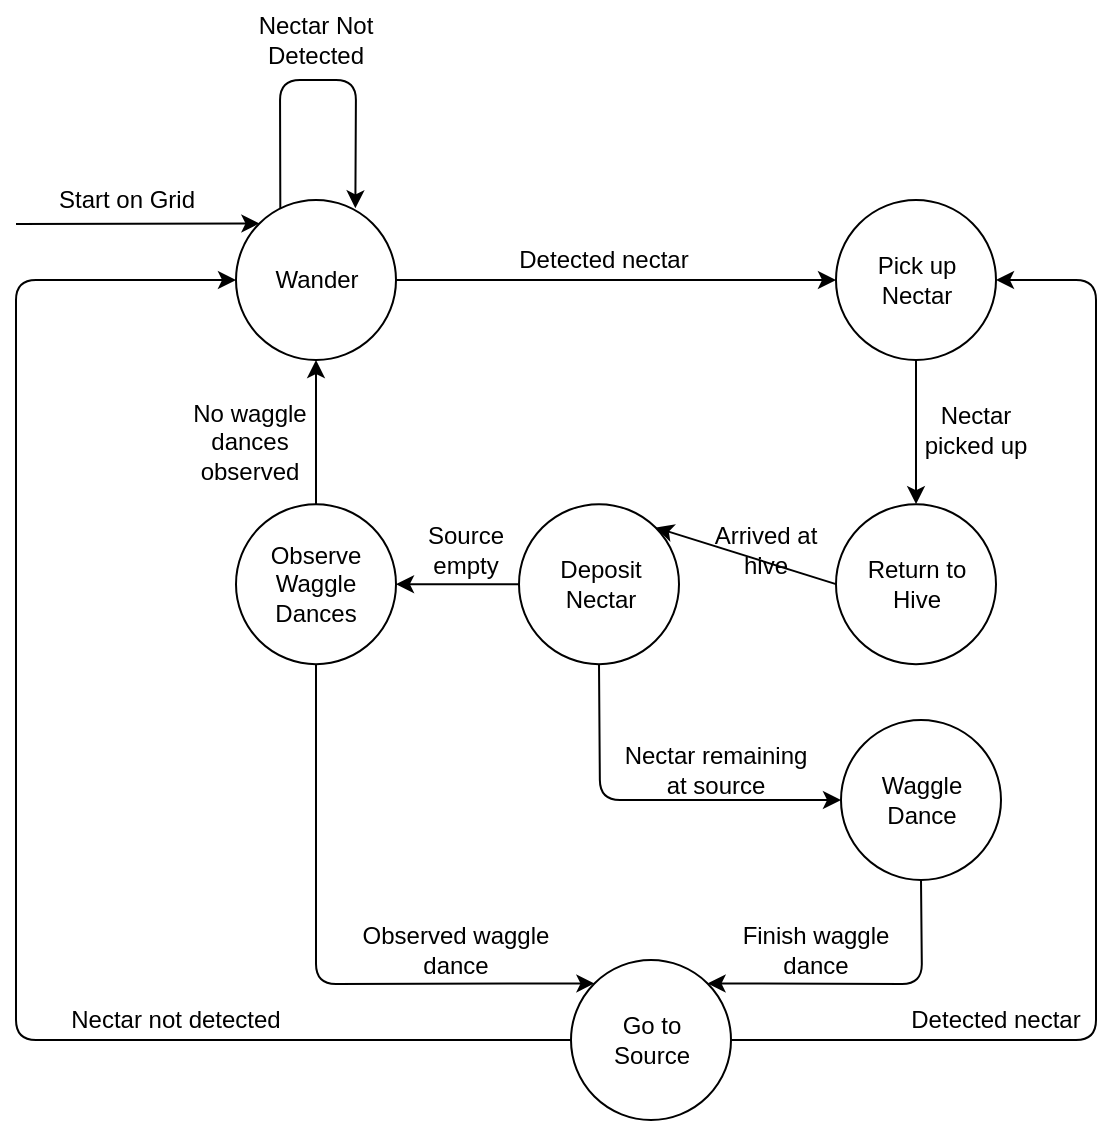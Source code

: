 <mxfile version="14.6.13" type="device"><diagram name="Page-1" id="74e2e168-ea6b-b213-b513-2b3c1d86103e"><mxGraphModel dx="922" dy="685" grid="1" gridSize="10" guides="1" tooltips="1" connect="1" arrows="1" fold="1" page="1" pageScale="1" pageWidth="1100" pageHeight="850" background="none" math="0" shadow="0"><root><mxCell id="0"/><mxCell id="1" parent="0"/><mxCell id="mKxshHD37ZfJJL9e2Fnd-3" value="" style="group" parent="1" vertex="1" connectable="0"><mxGeometry x="350" y="290" width="80" height="80" as="geometry"/></mxCell><mxCell id="mKxshHD37ZfJJL9e2Fnd-1" value="" style="ellipse;whiteSpace=wrap;html=1;aspect=fixed;" parent="mKxshHD37ZfJJL9e2Fnd-3" vertex="1"><mxGeometry width="80" height="80" as="geometry"/></mxCell><mxCell id="mKxshHD37ZfJJL9e2Fnd-2" value="Wander" style="text;html=1;resizable=0;autosize=1;align=center;verticalAlign=middle;points=[];fillColor=none;strokeColor=none;rounded=0;" parent="mKxshHD37ZfJJL9e2Fnd-3" vertex="1"><mxGeometry x="10" y="30" width="60" height="20" as="geometry"/></mxCell><mxCell id="ra_OAPA9I28CKa79VgGP-4" value="" style="endArrow=classic;html=1;exitX=0.277;exitY=0.052;exitDx=0;exitDy=0;exitPerimeter=0;entryX=0.746;entryY=0.052;entryDx=0;entryDy=0;entryPerimeter=0;" parent="mKxshHD37ZfJJL9e2Fnd-3" source="mKxshHD37ZfJJL9e2Fnd-1" target="mKxshHD37ZfJJL9e2Fnd-1" edge="1"><mxGeometry width="50" height="50" relative="1" as="geometry"><mxPoint x="40" as="sourcePoint"/><mxPoint x="70" y="-30" as="targetPoint"/><Array as="points"><mxPoint x="22" y="-60"/><mxPoint x="60" y="-60"/></Array></mxGeometry></mxCell><mxCell id="aPCMZpqbo5F-9J_yn63A-2" value="" style="group" parent="1" vertex="1" connectable="0"><mxGeometry x="650" y="442.07" width="85" height="80" as="geometry"/></mxCell><mxCell id="aPCMZpqbo5F-9J_yn63A-3" value="" style="ellipse;whiteSpace=wrap;html=1;aspect=fixed;" parent="aPCMZpqbo5F-9J_yn63A-2" vertex="1"><mxGeometry width="80" height="80" as="geometry"/></mxCell><mxCell id="aPCMZpqbo5F-9J_yn63A-4" value="&lt;div&gt;Return to&lt;/div&gt;&lt;div&gt;Hive&lt;/div&gt;" style="text;html=1;resizable=0;autosize=1;align=center;verticalAlign=middle;points=[];fillColor=none;strokeColor=none;rounded=0;" parent="aPCMZpqbo5F-9J_yn63A-2" vertex="1"><mxGeometry x="10" y="25" width="60" height="30" as="geometry"/></mxCell><mxCell id="aPCMZpqbo5F-9J_yn63A-18" value="Nectar Not Detected" style="text;html=1;strokeColor=none;fillColor=none;align=center;verticalAlign=middle;whiteSpace=wrap;rounded=0;" parent="1" vertex="1"><mxGeometry x="340" y="190" width="100" height="40" as="geometry"/></mxCell><mxCell id="aPCMZpqbo5F-9J_yn63A-22" value="" style="group" parent="1" vertex="1" connectable="0"><mxGeometry x="491.5" y="442.07" width="85" height="80" as="geometry"/></mxCell><mxCell id="aPCMZpqbo5F-9J_yn63A-23" value="" style="ellipse;whiteSpace=wrap;html=1;aspect=fixed;" parent="aPCMZpqbo5F-9J_yn63A-22" vertex="1"><mxGeometry width="80" height="80" as="geometry"/></mxCell><mxCell id="aPCMZpqbo5F-9J_yn63A-24" value="&lt;div&gt;Deposit&lt;/div&gt;&lt;div&gt;Nectar&lt;/div&gt;" style="text;html=1;resizable=0;autosize=1;align=center;verticalAlign=middle;points=[];fillColor=none;strokeColor=none;rounded=0;" parent="aPCMZpqbo5F-9J_yn63A-22" vertex="1"><mxGeometry x="10" y="25" width="60" height="30" as="geometry"/></mxCell><mxCell id="r_TWQc-K8iC1n3RIYXAU-4" value="" style="group" parent="1" vertex="1" connectable="0"><mxGeometry x="350" y="442.07" width="80" height="80" as="geometry"/></mxCell><mxCell id="r_TWQc-K8iC1n3RIYXAU-5" value="" style="ellipse;whiteSpace=wrap;html=1;aspect=fixed;" parent="r_TWQc-K8iC1n3RIYXAU-4" vertex="1"><mxGeometry width="80" height="80" as="geometry"/></mxCell><mxCell id="r_TWQc-K8iC1n3RIYXAU-6" value="Observe Waggle Dances" style="text;html=1;strokeColor=none;fillColor=none;align=center;verticalAlign=middle;whiteSpace=wrap;rounded=0;" parent="r_TWQc-K8iC1n3RIYXAU-4" vertex="1"><mxGeometry x="15" y="10" width="50" height="60" as="geometry"/></mxCell><mxCell id="r_TWQc-K8iC1n3RIYXAU-7" value="" style="endArrow=classic;html=1;exitX=0.5;exitY=1;exitDx=0;exitDy=0;entryX=0;entryY=0.5;entryDx=0;entryDy=0;" parent="1" source="aPCMZpqbo5F-9J_yn63A-23" target="r_TWQc-K8iC1n3RIYXAU-1" edge="1"><mxGeometry width="50" height="50" relative="1" as="geometry"><mxPoint x="540" y="542.07" as="sourcePoint"/><mxPoint x="620" y="612.07" as="targetPoint"/><Array as="points"><mxPoint x="532" y="590"/></Array></mxGeometry></mxCell><mxCell id="r_TWQc-K8iC1n3RIYXAU-8" value="Nectar remaining at source" style="text;html=1;strokeColor=none;fillColor=none;align=center;verticalAlign=middle;whiteSpace=wrap;rounded=0;rotation=0;" parent="1" vertex="1"><mxGeometry x="540" y="560" width="100" height="30" as="geometry"/></mxCell><mxCell id="r_TWQc-K8iC1n3RIYXAU-10" value="Source&lt;br&gt;empty" style="text;html=1;strokeColor=none;fillColor=none;align=center;verticalAlign=middle;whiteSpace=wrap;rounded=0;rotation=0;" parent="1" vertex="1"><mxGeometry x="440" y="450" width="50" height="30" as="geometry"/></mxCell><mxCell id="r_TWQc-K8iC1n3RIYXAU-12" value="" style="ellipse;whiteSpace=wrap;html=1;aspect=fixed;" parent="1" vertex="1"><mxGeometry x="517.5" y="670" width="80" height="80" as="geometry"/></mxCell><mxCell id="r_TWQc-K8iC1n3RIYXAU-13" value="Go to Source" style="text;html=1;strokeColor=none;fillColor=none;align=center;verticalAlign=middle;whiteSpace=wrap;rounded=0;" parent="1" vertex="1"><mxGeometry x="537.5" y="700" width="40" height="20" as="geometry"/></mxCell><mxCell id="r_TWQc-K8iC1n3RIYXAU-14" value="" style="endArrow=classic;html=1;entryX=1;entryY=0.5;entryDx=0;entryDy=0;exitX=1;exitY=0.5;exitDx=0;exitDy=0;" parent="1" source="r_TWQc-K8iC1n3RIYXAU-12" target="ra_OAPA9I28CKa79VgGP-2" edge="1"><mxGeometry width="50" height="50" relative="1" as="geometry"><mxPoint x="700" y="710" as="sourcePoint"/><mxPoint x="827.5" y="330" as="targetPoint"/><Array as="points"><mxPoint x="780" y="710"/><mxPoint x="780" y="330"/></Array></mxGeometry></mxCell><mxCell id="r_TWQc-K8iC1n3RIYXAU-15" value="Detected nectar" style="text;html=1;strokeColor=none;fillColor=none;align=center;verticalAlign=middle;whiteSpace=wrap;rounded=0;" parent="1" vertex="1"><mxGeometry x="680" y="690" width="100" height="20" as="geometry"/></mxCell><mxCell id="r_TWQc-K8iC1n3RIYXAU-16" value="" style="endArrow=classic;html=1;entryX=0;entryY=0.5;entryDx=0;entryDy=0;exitX=0;exitY=0.5;exitDx=0;exitDy=0;" parent="1" source="r_TWQc-K8iC1n3RIYXAU-12" target="mKxshHD37ZfJJL9e2Fnd-1" edge="1"><mxGeometry width="50" height="50" relative="1" as="geometry"><mxPoint x="310" y="710" as="sourcePoint"/><mxPoint x="293" y="330" as="targetPoint"/><Array as="points"><mxPoint x="240" y="710"/><mxPoint x="240" y="330"/></Array></mxGeometry></mxCell><mxCell id="r_TWQc-K8iC1n3RIYXAU-17" value="" style="endArrow=classic;html=1;exitX=0.5;exitY=1;exitDx=0;exitDy=0;entryX=0;entryY=0;entryDx=0;entryDy=0;" parent="1" source="r_TWQc-K8iC1n3RIYXAU-5" target="r_TWQc-K8iC1n3RIYXAU-12" edge="1"><mxGeometry width="50" height="50" relative="1" as="geometry"><mxPoint x="429" y="540" as="sourcePoint"/><mxPoint x="517.5" y="700" as="targetPoint"/><Array as="points"><mxPoint x="390" y="682"/></Array></mxGeometry></mxCell><mxCell id="r_TWQc-K8iC1n3RIYXAU-18" value="Observed waggle dance" style="text;html=1;strokeColor=none;fillColor=none;align=center;verticalAlign=middle;whiteSpace=wrap;rounded=0;rotation=0;" parent="1" vertex="1"><mxGeometry x="410" y="650" width="100" height="30" as="geometry"/></mxCell><mxCell id="r_TWQc-K8iC1n3RIYXAU-20" value="Finish waggle dance" style="text;html=1;strokeColor=none;fillColor=none;align=center;verticalAlign=middle;whiteSpace=wrap;rounded=0;rotation=0;" parent="1" vertex="1"><mxGeometry x="590" y="650" width="100" height="30" as="geometry"/></mxCell><mxCell id="r_TWQc-K8iC1n3RIYXAU-23" value="Nectar not detected" style="text;html=1;strokeColor=none;fillColor=none;align=center;verticalAlign=middle;whiteSpace=wrap;rounded=0;" parent="1" vertex="1"><mxGeometry x="260" y="690" width="120" height="20" as="geometry"/></mxCell><mxCell id="ra_OAPA9I28CKa79VgGP-1" value="" style="group" parent="1" vertex="1" connectable="0"><mxGeometry x="650" y="290" width="85" height="80" as="geometry"/></mxCell><mxCell id="ra_OAPA9I28CKa79VgGP-2" value="" style="ellipse;whiteSpace=wrap;html=1;aspect=fixed;" parent="ra_OAPA9I28CKa79VgGP-1" vertex="1"><mxGeometry width="80" height="80" as="geometry"/></mxCell><mxCell id="ra_OAPA9I28CKa79VgGP-3" value="&lt;div&gt;Pick up&lt;/div&gt;&lt;div&gt;Nectar&lt;/div&gt;" style="text;html=1;resizable=0;autosize=1;align=center;verticalAlign=middle;points=[];fillColor=none;strokeColor=none;rounded=0;" parent="ra_OAPA9I28CKa79VgGP-1" vertex="1"><mxGeometry x="15" y="25" width="50" height="30" as="geometry"/></mxCell><mxCell id="mKxshHD37ZfJJL9e2Fnd-7" value="" style="endArrow=classic;html=1;entryX=0;entryY=0.5;entryDx=0;entryDy=0;exitX=1;exitY=0.5;exitDx=0;exitDy=0;" parent="1" source="mKxshHD37ZfJJL9e2Fnd-1" target="ra_OAPA9I28CKa79VgGP-2" edge="1"><mxGeometry x="492" y="311" width="50" height="50" as="geometry"><mxPoint x="492" y="330" as="sourcePoint"/><mxPoint x="632" y="330" as="targetPoint"/></mxGeometry></mxCell><mxCell id="mKxshHD37ZfJJL9e2Fnd-8" value="Detected nectar" style="text;html=1;strokeColor=none;fillColor=none;align=center;verticalAlign=middle;whiteSpace=wrap;rounded=0;" parent="1" vertex="1"><mxGeometry x="478" y="310" width="112" height="20" as="geometry"/></mxCell><mxCell id="mKxshHD37ZfJJL9e2Fnd-4" value="" style="endArrow=classic;html=1;entryX=0;entryY=0;entryDx=0;entryDy=0;" parent="1" target="mKxshHD37ZfJJL9e2Fnd-1" edge="1"><mxGeometry x="240" y="280" width="50" height="50" as="geometry"><mxPoint x="240" y="302" as="sourcePoint"/><mxPoint x="350" y="300" as="targetPoint"/></mxGeometry></mxCell><mxCell id="mKxshHD37ZfJJL9e2Fnd-5" value="&lt;div&gt;Start on Grid&lt;/div&gt;" style="text;html=1;align=center;verticalAlign=middle;resizable=0;points=[];autosize=1;strokeColor=none;" parent="1" vertex="1"><mxGeometry x="255.004" y="280" width="80" height="20" as="geometry"/></mxCell><mxCell id="ra_OAPA9I28CKa79VgGP-5" value="" style="endArrow=classic;html=1;exitX=0.5;exitY=1;exitDx=0;exitDy=0;entryX=0.5;entryY=0;entryDx=0;entryDy=0;" parent="1" source="ra_OAPA9I28CKa79VgGP-2" target="aPCMZpqbo5F-9J_yn63A-3" edge="1"><mxGeometry width="50" height="50" relative="1" as="geometry"><mxPoint x="750" y="410" as="sourcePoint"/><mxPoint x="750" y="460" as="targetPoint"/></mxGeometry></mxCell><mxCell id="ra_OAPA9I28CKa79VgGP-9" value="Nectar picked up" style="text;html=1;strokeColor=none;fillColor=none;align=center;verticalAlign=middle;whiteSpace=wrap;rounded=0;" parent="1" vertex="1"><mxGeometry x="690" y="390" width="60" height="30" as="geometry"/></mxCell><mxCell id="aPCMZpqbo5F-9J_yn63A-26" value="" style="endArrow=classic;html=1;entryX=1;entryY=0;entryDx=0;entryDy=0;exitX=0;exitY=0.5;exitDx=0;exitDy=0;" parent="1" source="aPCMZpqbo5F-9J_yn63A-3" target="aPCMZpqbo5F-9J_yn63A-23" edge="1"><mxGeometry width="50" height="50" relative="1" as="geometry"><mxPoint x="669" y="495" as="sourcePoint"/><mxPoint x="583.997" y="385.269" as="targetPoint"/><Array as="points"/></mxGeometry></mxCell><mxCell id="ra_OAPA9I28CKa79VgGP-10" value="Arrived at hive" style="text;html=1;strokeColor=none;fillColor=none;align=center;verticalAlign=middle;whiteSpace=wrap;rounded=0;" parent="1" vertex="1"><mxGeometry x="580" y="450" width="70" height="30" as="geometry"/></mxCell><mxCell id="r_TWQc-K8iC1n3RIYXAU-21" value="" style="endArrow=classic;html=1;entryX=0.5;entryY=1;entryDx=0;entryDy=0;exitX=0.5;exitY=0;exitDx=0;exitDy=0;" parent="1" source="r_TWQc-K8iC1n3RIYXAU-5" target="mKxshHD37ZfJJL9e2Fnd-1" edge="1"><mxGeometry x="320" y="407.93" width="50" height="50" as="geometry"><mxPoint x="390" y="470" as="sourcePoint"/><mxPoint x="450" y="390" as="targetPoint"/></mxGeometry></mxCell><mxCell id="r_TWQc-K8iC1n3RIYXAU-22" value="No waggle dances observed" style="text;html=1;strokeColor=none;fillColor=none;align=center;verticalAlign=middle;whiteSpace=wrap;rounded=0;rotation=0;" parent="1" vertex="1"><mxGeometry x="320" y="390" width="74.26" height="42.07" as="geometry"/></mxCell><mxCell id="ra_OAPA9I28CKa79VgGP-12" value="" style="endArrow=classic;html=1;entryX=1;entryY=0.5;entryDx=0;entryDy=0;exitX=0;exitY=0.5;exitDx=0;exitDy=0;" parent="1" source="aPCMZpqbo5F-9J_yn63A-23" target="r_TWQc-K8iC1n3RIYXAU-5" edge="1"><mxGeometry width="50" height="50" relative="1" as="geometry"><mxPoint x="450" y="492.07" as="sourcePoint"/><mxPoint x="500" y="442.07" as="targetPoint"/></mxGeometry></mxCell><mxCell id="r_TWQc-K8iC1n3RIYXAU-3" value="" style="group" parent="1" vertex="1" connectable="0"><mxGeometry x="650" y="540" width="82.5" height="90" as="geometry"/></mxCell><mxCell id="r_TWQc-K8iC1n3RIYXAU-1" value="" style="ellipse;whiteSpace=wrap;html=1;aspect=fixed;" parent="r_TWQc-K8iC1n3RIYXAU-3" vertex="1"><mxGeometry x="2.5" y="10" width="80" height="80" as="geometry"/></mxCell><mxCell id="r_TWQc-K8iC1n3RIYXAU-2" value="Waggle Dance" style="text;html=1;strokeColor=none;fillColor=none;align=center;verticalAlign=middle;whiteSpace=wrap;rounded=0;" parent="r_TWQc-K8iC1n3RIYXAU-3" vertex="1"><mxGeometry x="22.5" y="35" width="40" height="30" as="geometry"/></mxCell><mxCell id="ra_OAPA9I28CKa79VgGP-17" value="" style="endArrow=classic;html=1;exitX=0.5;exitY=1;exitDx=0;exitDy=0;entryX=1;entryY=0;entryDx=0;entryDy=0;" parent="1" source="r_TWQc-K8iC1n3RIYXAU-1" target="r_TWQc-K8iC1n3RIYXAU-12" edge="1"><mxGeometry width="50" height="50" relative="1" as="geometry"><mxPoint x="650" y="690" as="sourcePoint"/><mxPoint x="693" y="690" as="targetPoint"/><Array as="points"><mxPoint x="693" y="682"/></Array></mxGeometry></mxCell></root></mxGraphModel></diagram></mxfile>